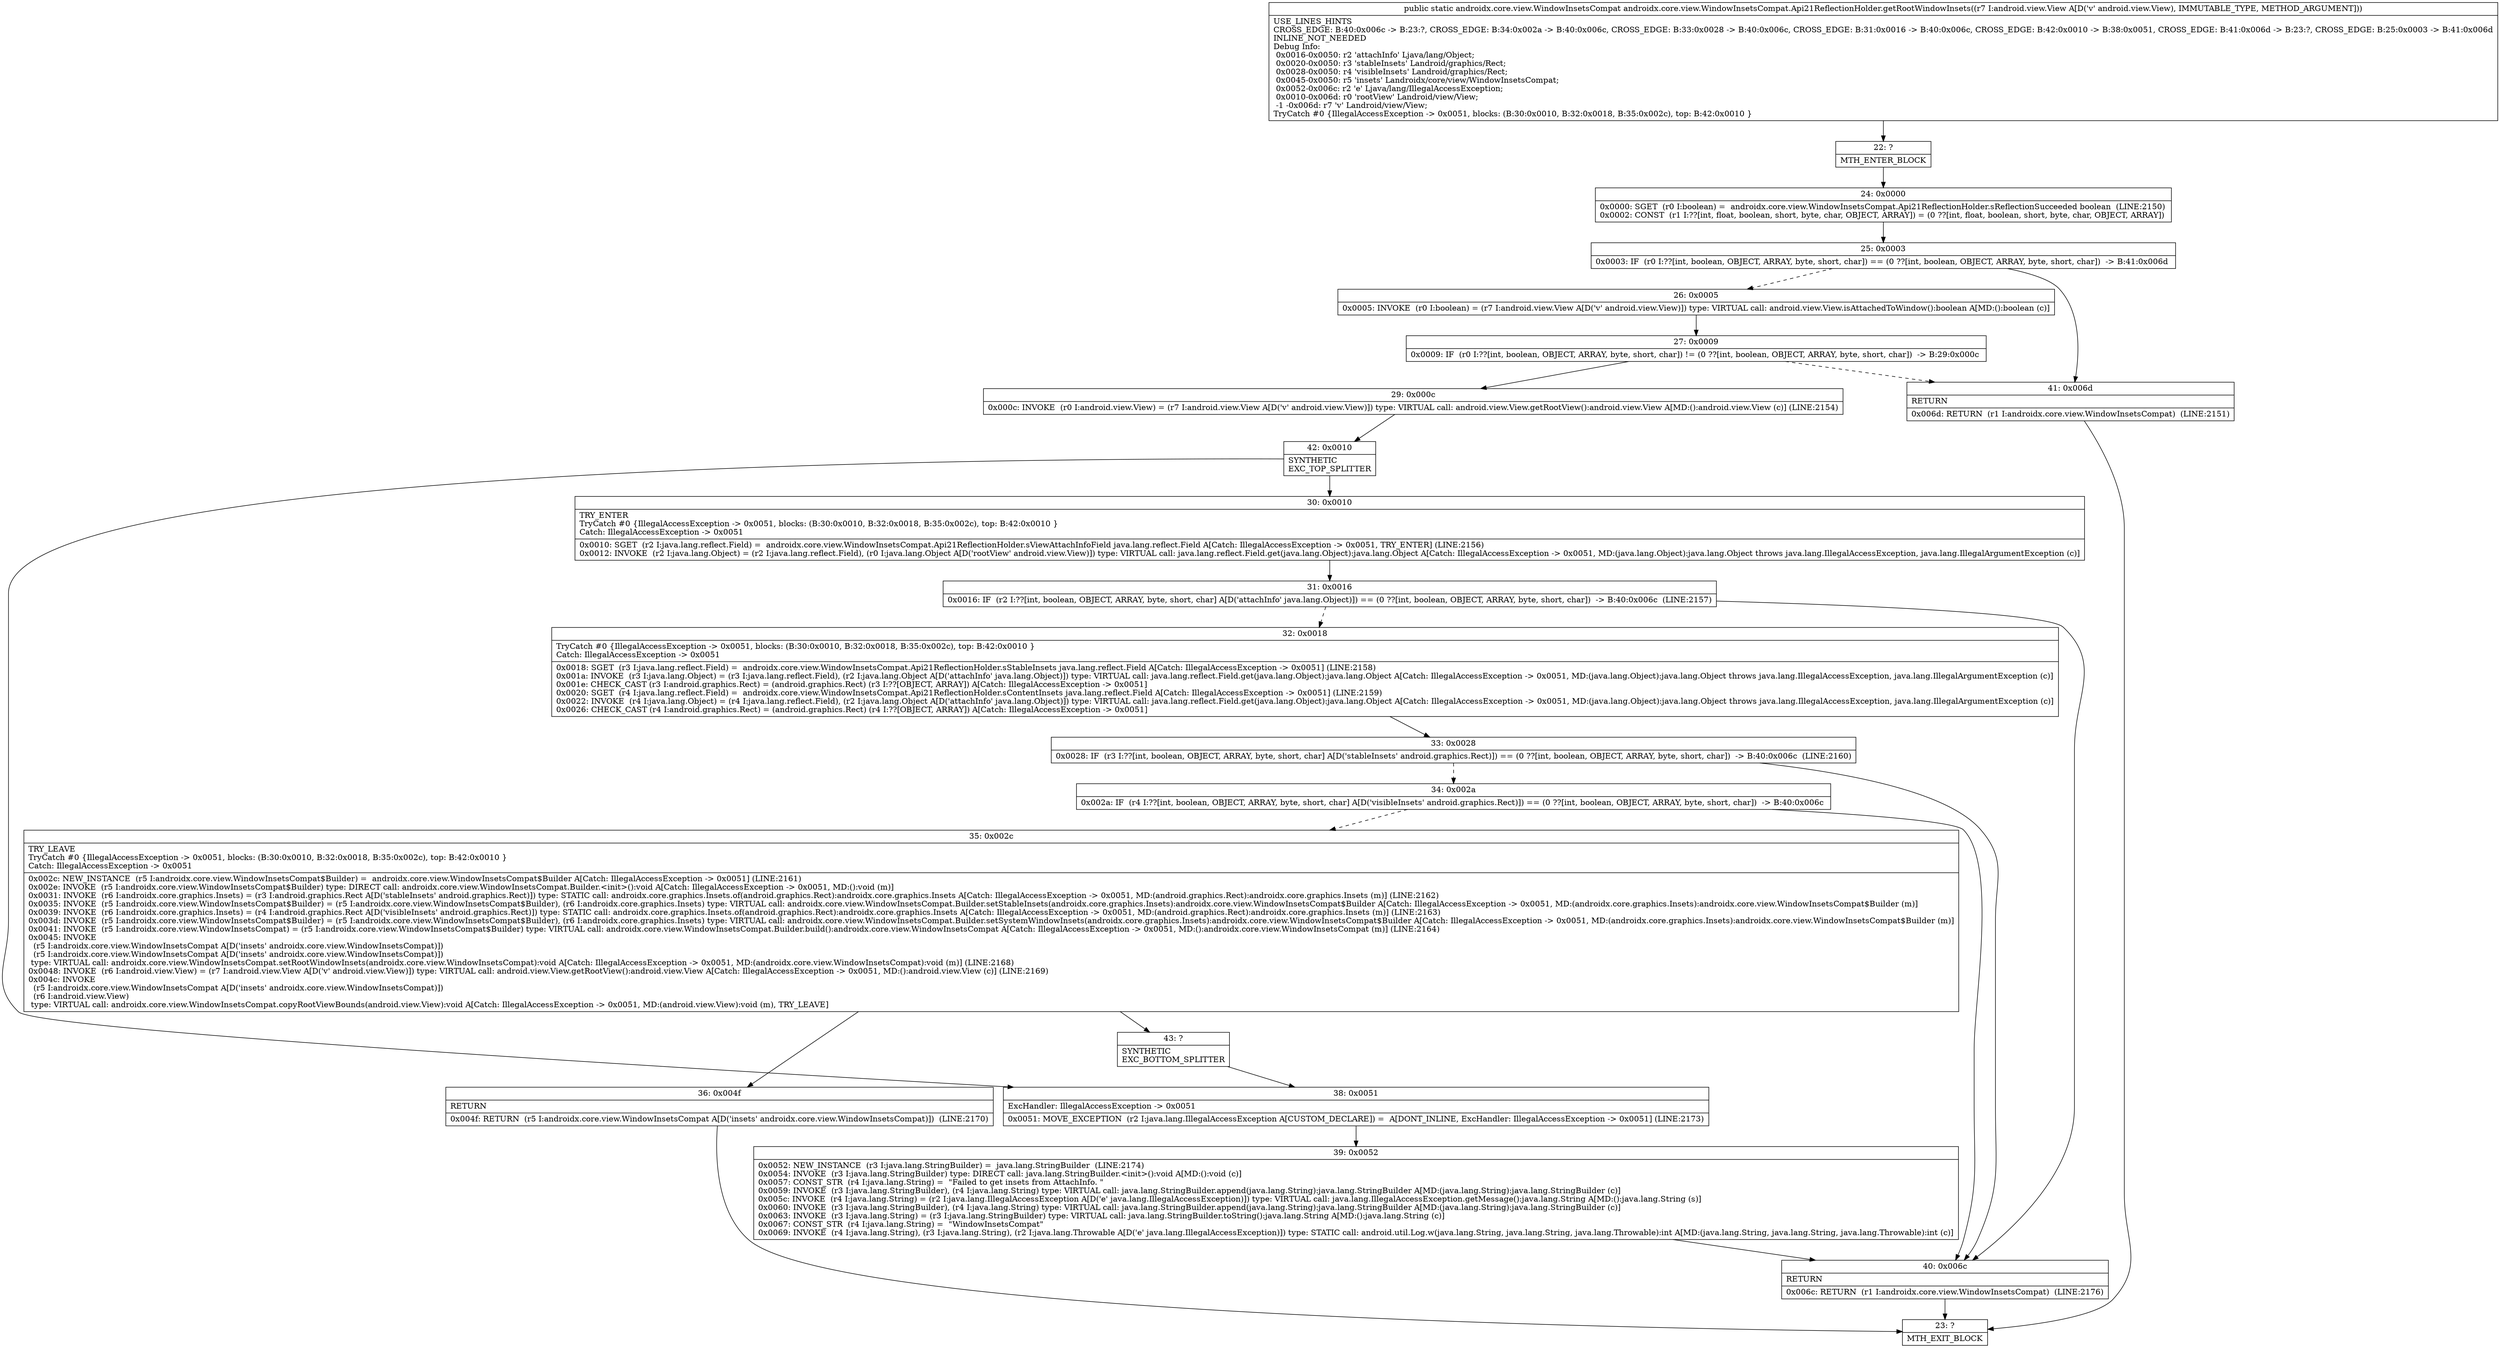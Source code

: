 digraph "CFG forandroidx.core.view.WindowInsetsCompat.Api21ReflectionHolder.getRootWindowInsets(Landroid\/view\/View;)Landroidx\/core\/view\/WindowInsetsCompat;" {
Node_22 [shape=record,label="{22\:\ ?|MTH_ENTER_BLOCK\l}"];
Node_24 [shape=record,label="{24\:\ 0x0000|0x0000: SGET  (r0 I:boolean) =  androidx.core.view.WindowInsetsCompat.Api21ReflectionHolder.sReflectionSucceeded boolean  (LINE:2150)\l0x0002: CONST  (r1 I:??[int, float, boolean, short, byte, char, OBJECT, ARRAY]) = (0 ??[int, float, boolean, short, byte, char, OBJECT, ARRAY]) \l}"];
Node_25 [shape=record,label="{25\:\ 0x0003|0x0003: IF  (r0 I:??[int, boolean, OBJECT, ARRAY, byte, short, char]) == (0 ??[int, boolean, OBJECT, ARRAY, byte, short, char])  \-\> B:41:0x006d \l}"];
Node_26 [shape=record,label="{26\:\ 0x0005|0x0005: INVOKE  (r0 I:boolean) = (r7 I:android.view.View A[D('v' android.view.View)]) type: VIRTUAL call: android.view.View.isAttachedToWindow():boolean A[MD:():boolean (c)]\l}"];
Node_27 [shape=record,label="{27\:\ 0x0009|0x0009: IF  (r0 I:??[int, boolean, OBJECT, ARRAY, byte, short, char]) != (0 ??[int, boolean, OBJECT, ARRAY, byte, short, char])  \-\> B:29:0x000c \l}"];
Node_29 [shape=record,label="{29\:\ 0x000c|0x000c: INVOKE  (r0 I:android.view.View) = (r7 I:android.view.View A[D('v' android.view.View)]) type: VIRTUAL call: android.view.View.getRootView():android.view.View A[MD:():android.view.View (c)] (LINE:2154)\l}"];
Node_42 [shape=record,label="{42\:\ 0x0010|SYNTHETIC\lEXC_TOP_SPLITTER\l}"];
Node_30 [shape=record,label="{30\:\ 0x0010|TRY_ENTER\lTryCatch #0 \{IllegalAccessException \-\> 0x0051, blocks: (B:30:0x0010, B:32:0x0018, B:35:0x002c), top: B:42:0x0010 \}\lCatch: IllegalAccessException \-\> 0x0051\l|0x0010: SGET  (r2 I:java.lang.reflect.Field) =  androidx.core.view.WindowInsetsCompat.Api21ReflectionHolder.sViewAttachInfoField java.lang.reflect.Field A[Catch: IllegalAccessException \-\> 0x0051, TRY_ENTER] (LINE:2156)\l0x0012: INVOKE  (r2 I:java.lang.Object) = (r2 I:java.lang.reflect.Field), (r0 I:java.lang.Object A[D('rootView' android.view.View)]) type: VIRTUAL call: java.lang.reflect.Field.get(java.lang.Object):java.lang.Object A[Catch: IllegalAccessException \-\> 0x0051, MD:(java.lang.Object):java.lang.Object throws java.lang.IllegalAccessException, java.lang.IllegalArgumentException (c)]\l}"];
Node_31 [shape=record,label="{31\:\ 0x0016|0x0016: IF  (r2 I:??[int, boolean, OBJECT, ARRAY, byte, short, char] A[D('attachInfo' java.lang.Object)]) == (0 ??[int, boolean, OBJECT, ARRAY, byte, short, char])  \-\> B:40:0x006c  (LINE:2157)\l}"];
Node_32 [shape=record,label="{32\:\ 0x0018|TryCatch #0 \{IllegalAccessException \-\> 0x0051, blocks: (B:30:0x0010, B:32:0x0018, B:35:0x002c), top: B:42:0x0010 \}\lCatch: IllegalAccessException \-\> 0x0051\l|0x0018: SGET  (r3 I:java.lang.reflect.Field) =  androidx.core.view.WindowInsetsCompat.Api21ReflectionHolder.sStableInsets java.lang.reflect.Field A[Catch: IllegalAccessException \-\> 0x0051] (LINE:2158)\l0x001a: INVOKE  (r3 I:java.lang.Object) = (r3 I:java.lang.reflect.Field), (r2 I:java.lang.Object A[D('attachInfo' java.lang.Object)]) type: VIRTUAL call: java.lang.reflect.Field.get(java.lang.Object):java.lang.Object A[Catch: IllegalAccessException \-\> 0x0051, MD:(java.lang.Object):java.lang.Object throws java.lang.IllegalAccessException, java.lang.IllegalArgumentException (c)]\l0x001e: CHECK_CAST (r3 I:android.graphics.Rect) = (android.graphics.Rect) (r3 I:??[OBJECT, ARRAY]) A[Catch: IllegalAccessException \-\> 0x0051]\l0x0020: SGET  (r4 I:java.lang.reflect.Field) =  androidx.core.view.WindowInsetsCompat.Api21ReflectionHolder.sContentInsets java.lang.reflect.Field A[Catch: IllegalAccessException \-\> 0x0051] (LINE:2159)\l0x0022: INVOKE  (r4 I:java.lang.Object) = (r4 I:java.lang.reflect.Field), (r2 I:java.lang.Object A[D('attachInfo' java.lang.Object)]) type: VIRTUAL call: java.lang.reflect.Field.get(java.lang.Object):java.lang.Object A[Catch: IllegalAccessException \-\> 0x0051, MD:(java.lang.Object):java.lang.Object throws java.lang.IllegalAccessException, java.lang.IllegalArgumentException (c)]\l0x0026: CHECK_CAST (r4 I:android.graphics.Rect) = (android.graphics.Rect) (r4 I:??[OBJECT, ARRAY]) A[Catch: IllegalAccessException \-\> 0x0051]\l}"];
Node_33 [shape=record,label="{33\:\ 0x0028|0x0028: IF  (r3 I:??[int, boolean, OBJECT, ARRAY, byte, short, char] A[D('stableInsets' android.graphics.Rect)]) == (0 ??[int, boolean, OBJECT, ARRAY, byte, short, char])  \-\> B:40:0x006c  (LINE:2160)\l}"];
Node_34 [shape=record,label="{34\:\ 0x002a|0x002a: IF  (r4 I:??[int, boolean, OBJECT, ARRAY, byte, short, char] A[D('visibleInsets' android.graphics.Rect)]) == (0 ??[int, boolean, OBJECT, ARRAY, byte, short, char])  \-\> B:40:0x006c \l}"];
Node_35 [shape=record,label="{35\:\ 0x002c|TRY_LEAVE\lTryCatch #0 \{IllegalAccessException \-\> 0x0051, blocks: (B:30:0x0010, B:32:0x0018, B:35:0x002c), top: B:42:0x0010 \}\lCatch: IllegalAccessException \-\> 0x0051\l|0x002c: NEW_INSTANCE  (r5 I:androidx.core.view.WindowInsetsCompat$Builder) =  androidx.core.view.WindowInsetsCompat$Builder A[Catch: IllegalAccessException \-\> 0x0051] (LINE:2161)\l0x002e: INVOKE  (r5 I:androidx.core.view.WindowInsetsCompat$Builder) type: DIRECT call: androidx.core.view.WindowInsetsCompat.Builder.\<init\>():void A[Catch: IllegalAccessException \-\> 0x0051, MD:():void (m)]\l0x0031: INVOKE  (r6 I:androidx.core.graphics.Insets) = (r3 I:android.graphics.Rect A[D('stableInsets' android.graphics.Rect)]) type: STATIC call: androidx.core.graphics.Insets.of(android.graphics.Rect):androidx.core.graphics.Insets A[Catch: IllegalAccessException \-\> 0x0051, MD:(android.graphics.Rect):androidx.core.graphics.Insets (m)] (LINE:2162)\l0x0035: INVOKE  (r5 I:androidx.core.view.WindowInsetsCompat$Builder) = (r5 I:androidx.core.view.WindowInsetsCompat$Builder), (r6 I:androidx.core.graphics.Insets) type: VIRTUAL call: androidx.core.view.WindowInsetsCompat.Builder.setStableInsets(androidx.core.graphics.Insets):androidx.core.view.WindowInsetsCompat$Builder A[Catch: IllegalAccessException \-\> 0x0051, MD:(androidx.core.graphics.Insets):androidx.core.view.WindowInsetsCompat$Builder (m)]\l0x0039: INVOKE  (r6 I:androidx.core.graphics.Insets) = (r4 I:android.graphics.Rect A[D('visibleInsets' android.graphics.Rect)]) type: STATIC call: androidx.core.graphics.Insets.of(android.graphics.Rect):androidx.core.graphics.Insets A[Catch: IllegalAccessException \-\> 0x0051, MD:(android.graphics.Rect):androidx.core.graphics.Insets (m)] (LINE:2163)\l0x003d: INVOKE  (r5 I:androidx.core.view.WindowInsetsCompat$Builder) = (r5 I:androidx.core.view.WindowInsetsCompat$Builder), (r6 I:androidx.core.graphics.Insets) type: VIRTUAL call: androidx.core.view.WindowInsetsCompat.Builder.setSystemWindowInsets(androidx.core.graphics.Insets):androidx.core.view.WindowInsetsCompat$Builder A[Catch: IllegalAccessException \-\> 0x0051, MD:(androidx.core.graphics.Insets):androidx.core.view.WindowInsetsCompat$Builder (m)]\l0x0041: INVOKE  (r5 I:androidx.core.view.WindowInsetsCompat) = (r5 I:androidx.core.view.WindowInsetsCompat$Builder) type: VIRTUAL call: androidx.core.view.WindowInsetsCompat.Builder.build():androidx.core.view.WindowInsetsCompat A[Catch: IllegalAccessException \-\> 0x0051, MD:():androidx.core.view.WindowInsetsCompat (m)] (LINE:2164)\l0x0045: INVOKE  \l  (r5 I:androidx.core.view.WindowInsetsCompat A[D('insets' androidx.core.view.WindowInsetsCompat)])\l  (r5 I:androidx.core.view.WindowInsetsCompat A[D('insets' androidx.core.view.WindowInsetsCompat)])\l type: VIRTUAL call: androidx.core.view.WindowInsetsCompat.setRootWindowInsets(androidx.core.view.WindowInsetsCompat):void A[Catch: IllegalAccessException \-\> 0x0051, MD:(androidx.core.view.WindowInsetsCompat):void (m)] (LINE:2168)\l0x0048: INVOKE  (r6 I:android.view.View) = (r7 I:android.view.View A[D('v' android.view.View)]) type: VIRTUAL call: android.view.View.getRootView():android.view.View A[Catch: IllegalAccessException \-\> 0x0051, MD:():android.view.View (c)] (LINE:2169)\l0x004c: INVOKE  \l  (r5 I:androidx.core.view.WindowInsetsCompat A[D('insets' androidx.core.view.WindowInsetsCompat)])\l  (r6 I:android.view.View)\l type: VIRTUAL call: androidx.core.view.WindowInsetsCompat.copyRootViewBounds(android.view.View):void A[Catch: IllegalAccessException \-\> 0x0051, MD:(android.view.View):void (m), TRY_LEAVE]\l}"];
Node_36 [shape=record,label="{36\:\ 0x004f|RETURN\l|0x004f: RETURN  (r5 I:androidx.core.view.WindowInsetsCompat A[D('insets' androidx.core.view.WindowInsetsCompat)])  (LINE:2170)\l}"];
Node_23 [shape=record,label="{23\:\ ?|MTH_EXIT_BLOCK\l}"];
Node_43 [shape=record,label="{43\:\ ?|SYNTHETIC\lEXC_BOTTOM_SPLITTER\l}"];
Node_40 [shape=record,label="{40\:\ 0x006c|RETURN\l|0x006c: RETURN  (r1 I:androidx.core.view.WindowInsetsCompat)  (LINE:2176)\l}"];
Node_38 [shape=record,label="{38\:\ 0x0051|ExcHandler: IllegalAccessException \-\> 0x0051\l|0x0051: MOVE_EXCEPTION  (r2 I:java.lang.IllegalAccessException A[CUSTOM_DECLARE]) =  A[DONT_INLINE, ExcHandler: IllegalAccessException \-\> 0x0051] (LINE:2173)\l}"];
Node_39 [shape=record,label="{39\:\ 0x0052|0x0052: NEW_INSTANCE  (r3 I:java.lang.StringBuilder) =  java.lang.StringBuilder  (LINE:2174)\l0x0054: INVOKE  (r3 I:java.lang.StringBuilder) type: DIRECT call: java.lang.StringBuilder.\<init\>():void A[MD:():void (c)]\l0x0057: CONST_STR  (r4 I:java.lang.String) =  \"Failed to get insets from AttachInfo. \" \l0x0059: INVOKE  (r3 I:java.lang.StringBuilder), (r4 I:java.lang.String) type: VIRTUAL call: java.lang.StringBuilder.append(java.lang.String):java.lang.StringBuilder A[MD:(java.lang.String):java.lang.StringBuilder (c)]\l0x005c: INVOKE  (r4 I:java.lang.String) = (r2 I:java.lang.IllegalAccessException A[D('e' java.lang.IllegalAccessException)]) type: VIRTUAL call: java.lang.IllegalAccessException.getMessage():java.lang.String A[MD:():java.lang.String (s)]\l0x0060: INVOKE  (r3 I:java.lang.StringBuilder), (r4 I:java.lang.String) type: VIRTUAL call: java.lang.StringBuilder.append(java.lang.String):java.lang.StringBuilder A[MD:(java.lang.String):java.lang.StringBuilder (c)]\l0x0063: INVOKE  (r3 I:java.lang.String) = (r3 I:java.lang.StringBuilder) type: VIRTUAL call: java.lang.StringBuilder.toString():java.lang.String A[MD:():java.lang.String (c)]\l0x0067: CONST_STR  (r4 I:java.lang.String) =  \"WindowInsetsCompat\" \l0x0069: INVOKE  (r4 I:java.lang.String), (r3 I:java.lang.String), (r2 I:java.lang.Throwable A[D('e' java.lang.IllegalAccessException)]) type: STATIC call: android.util.Log.w(java.lang.String, java.lang.String, java.lang.Throwable):int A[MD:(java.lang.String, java.lang.String, java.lang.Throwable):int (c)]\l}"];
Node_41 [shape=record,label="{41\:\ 0x006d|RETURN\l|0x006d: RETURN  (r1 I:androidx.core.view.WindowInsetsCompat)  (LINE:2151)\l}"];
MethodNode[shape=record,label="{public static androidx.core.view.WindowInsetsCompat androidx.core.view.WindowInsetsCompat.Api21ReflectionHolder.getRootWindowInsets((r7 I:android.view.View A[D('v' android.view.View), IMMUTABLE_TYPE, METHOD_ARGUMENT]))  | USE_LINES_HINTS\lCROSS_EDGE: B:40:0x006c \-\> B:23:?, CROSS_EDGE: B:34:0x002a \-\> B:40:0x006c, CROSS_EDGE: B:33:0x0028 \-\> B:40:0x006c, CROSS_EDGE: B:31:0x0016 \-\> B:40:0x006c, CROSS_EDGE: B:42:0x0010 \-\> B:38:0x0051, CROSS_EDGE: B:41:0x006d \-\> B:23:?, CROSS_EDGE: B:25:0x0003 \-\> B:41:0x006d\lINLINE_NOT_NEEDED\lDebug Info:\l  0x0016\-0x0050: r2 'attachInfo' Ljava\/lang\/Object;\l  0x0020\-0x0050: r3 'stableInsets' Landroid\/graphics\/Rect;\l  0x0028\-0x0050: r4 'visibleInsets' Landroid\/graphics\/Rect;\l  0x0045\-0x0050: r5 'insets' Landroidx\/core\/view\/WindowInsetsCompat;\l  0x0052\-0x006c: r2 'e' Ljava\/lang\/IllegalAccessException;\l  0x0010\-0x006d: r0 'rootView' Landroid\/view\/View;\l  \-1 \-0x006d: r7 'v' Landroid\/view\/View;\lTryCatch #0 \{IllegalAccessException \-\> 0x0051, blocks: (B:30:0x0010, B:32:0x0018, B:35:0x002c), top: B:42:0x0010 \}\l}"];
MethodNode -> Node_22;Node_22 -> Node_24;
Node_24 -> Node_25;
Node_25 -> Node_26[style=dashed];
Node_25 -> Node_41;
Node_26 -> Node_27;
Node_27 -> Node_29;
Node_27 -> Node_41[style=dashed];
Node_29 -> Node_42;
Node_42 -> Node_30;
Node_42 -> Node_38;
Node_30 -> Node_31;
Node_31 -> Node_32[style=dashed];
Node_31 -> Node_40;
Node_32 -> Node_33;
Node_33 -> Node_34[style=dashed];
Node_33 -> Node_40;
Node_34 -> Node_35[style=dashed];
Node_34 -> Node_40;
Node_35 -> Node_36;
Node_35 -> Node_43;
Node_36 -> Node_23;
Node_43 -> Node_38;
Node_40 -> Node_23;
Node_38 -> Node_39;
Node_39 -> Node_40;
Node_41 -> Node_23;
}

